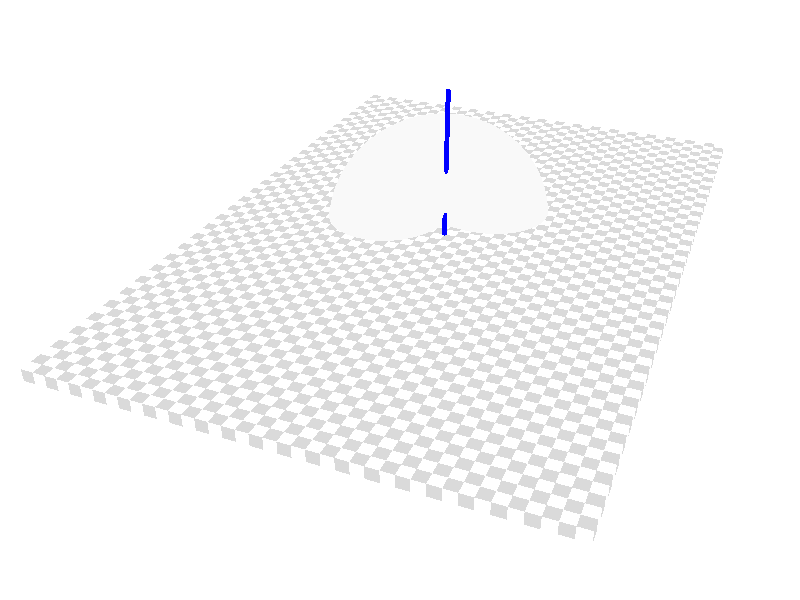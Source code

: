 
//

#include "colors.inc"
#include "stones.inc"
#include "metals.inc"

/*
// environment limits
plane
{
	<0., 1., 0.>, -1
//	pigment { checker color Red, color Blue scale 1 }
    texture {
      pigment {
        wood
        color_map {
          [0.0 color DarkTan]
          [0.9 color DarkBrown]
          [1.0 color VeryDarkBrown]
        }
        turbulence 0.5
        scale <0.2, 0.3, 1>
      }
      finish { phong 1 }
    }
}
*/
background { color rgb <1., 1., 1.> }


// illumination
light_source
{
	<2., 4., -3.> color White
	area_light <.25, 0, 0>, <0, 0, .25>, 5, 5
	adaptive 1
	jitter
}
sphere // sun
{
	<2., 4., -3.>, 1.
	pigment { color Yellow }
	no_shadow
}

// detector
box
{
	// <right, up, away>
	<0., 0., 0.>, <2., .05, 3.>
	pigment { checker color Gray70, color White scale .05 }
}

// camera
camera
{
	location <2.25, 2.0, -2.>
	look_at <1.00, 0., 1.0>
	angle 45
}

// objects

cylinder
{
	<1.00, 0.00, 1.50>,
	<1.00, 0.70, 1.50>,
	.01
	pigment { color Blue }
//	texture { T_Brass_1A scale 4 }
//	texture { T_Chrome_5E }
}

torus
{
	.25, .25
	rotate 60.*x
	rotate 90.*z
	translate 0.90*x
	translate 1.70*z
//	translate 0.00*y
//	pigment { color Yellow }
	texture { T_Chrome_5C }
//	texture { T_Brass_1A scale 4 }
}
/*
*/


/*
sphere
{
	<0., 1., 2.>, 2.
	texture { T_Chrome_5E }
}
*/


/*
cone
{
	<0., 1., -1.>, 0.01
	<1., 2., 3.>, .0
	texture { T_Brass_1A scale 4 }
	rotate y*45
}
*/

